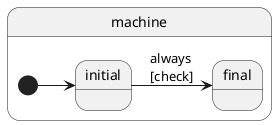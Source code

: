 @startuml
left to right direction
state "machine" as machine {
  [*] --> machine.initial

  state "initial" as machine.initial {
    machine.initial --> machine.final : always\l[check]
  }

  state "final" as machine.final {
  }
}
@enduml
